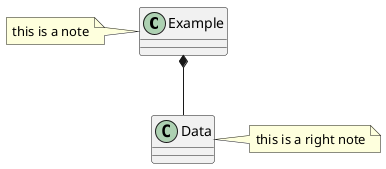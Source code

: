 {
  "sha1": "57qtv5rl7gji7rwp9r3i111jkxsvczy",
  "insertion": {
    "when": "2024-05-30T20:48:20.678Z",
    "user": "plantuml@gmail.com"
  }
}
@startuml
class Example {
}
note left
this is a note
end note
'note hidden
'this is a note
'end note

Example *-- Data
note right {
this is a right note
}
@enduml
